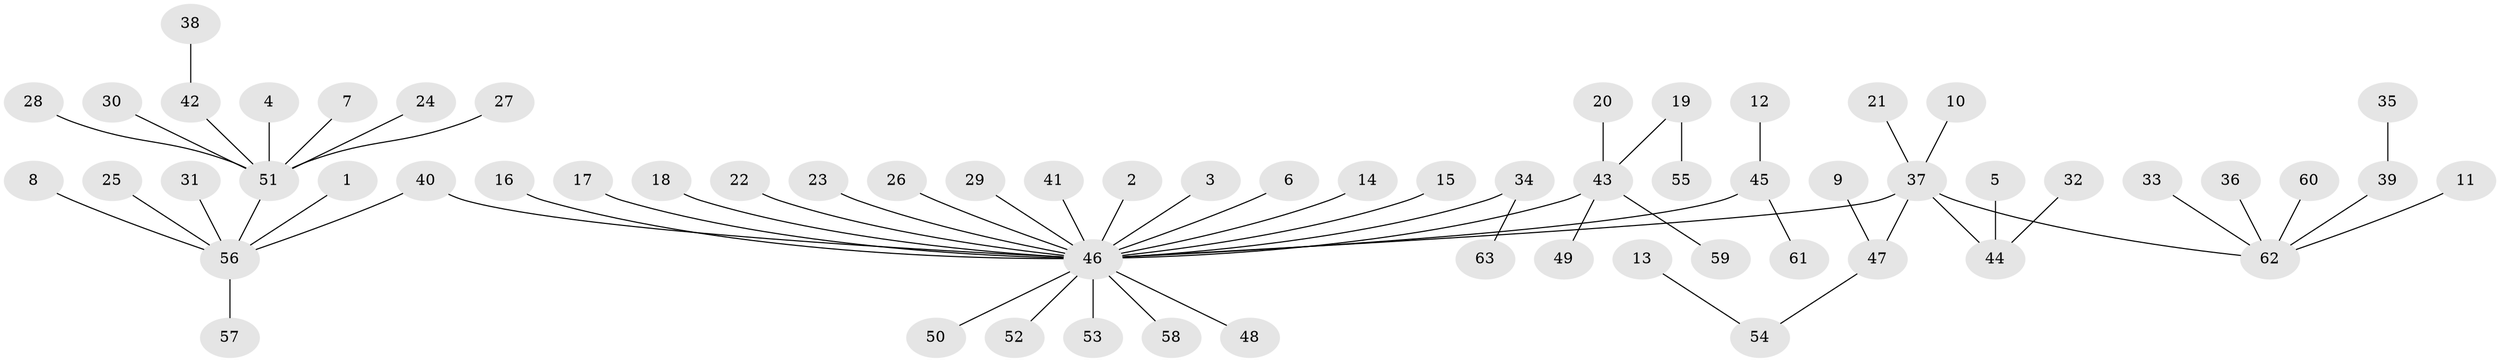 // original degree distribution, {9: 0.032, 4: 0.056, 1: 0.696, 26: 0.008, 3: 0.056, 5: 0.008, 7: 0.008, 6: 0.008, 2: 0.128}
// Generated by graph-tools (version 1.1) at 2025/49/03/09/25 03:49:51]
// undirected, 63 vertices, 62 edges
graph export_dot {
graph [start="1"]
  node [color=gray90,style=filled];
  1;
  2;
  3;
  4;
  5;
  6;
  7;
  8;
  9;
  10;
  11;
  12;
  13;
  14;
  15;
  16;
  17;
  18;
  19;
  20;
  21;
  22;
  23;
  24;
  25;
  26;
  27;
  28;
  29;
  30;
  31;
  32;
  33;
  34;
  35;
  36;
  37;
  38;
  39;
  40;
  41;
  42;
  43;
  44;
  45;
  46;
  47;
  48;
  49;
  50;
  51;
  52;
  53;
  54;
  55;
  56;
  57;
  58;
  59;
  60;
  61;
  62;
  63;
  1 -- 56 [weight=1.0];
  2 -- 46 [weight=1.0];
  3 -- 46 [weight=1.0];
  4 -- 51 [weight=1.0];
  5 -- 44 [weight=1.0];
  6 -- 46 [weight=1.0];
  7 -- 51 [weight=1.0];
  8 -- 56 [weight=1.0];
  9 -- 47 [weight=1.0];
  10 -- 37 [weight=1.0];
  11 -- 62 [weight=1.0];
  12 -- 45 [weight=1.0];
  13 -- 54 [weight=1.0];
  14 -- 46 [weight=1.0];
  15 -- 46 [weight=1.0];
  16 -- 46 [weight=1.0];
  17 -- 46 [weight=1.0];
  18 -- 46 [weight=1.0];
  19 -- 43 [weight=1.0];
  19 -- 55 [weight=1.0];
  20 -- 43 [weight=1.0];
  21 -- 37 [weight=1.0];
  22 -- 46 [weight=1.0];
  23 -- 46 [weight=1.0];
  24 -- 51 [weight=1.0];
  25 -- 56 [weight=1.0];
  26 -- 46 [weight=1.0];
  27 -- 51 [weight=1.0];
  28 -- 51 [weight=1.0];
  29 -- 46 [weight=1.0];
  30 -- 51 [weight=1.0];
  31 -- 56 [weight=1.0];
  32 -- 44 [weight=1.0];
  33 -- 62 [weight=1.0];
  34 -- 46 [weight=1.0];
  34 -- 63 [weight=1.0];
  35 -- 39 [weight=1.0];
  36 -- 62 [weight=1.0];
  37 -- 44 [weight=1.0];
  37 -- 46 [weight=1.0];
  37 -- 47 [weight=1.0];
  37 -- 62 [weight=1.0];
  38 -- 42 [weight=1.0];
  39 -- 62 [weight=1.0];
  40 -- 46 [weight=1.0];
  40 -- 56 [weight=1.0];
  41 -- 46 [weight=1.0];
  42 -- 51 [weight=1.0];
  43 -- 46 [weight=1.0];
  43 -- 49 [weight=1.0];
  43 -- 59 [weight=1.0];
  45 -- 46 [weight=1.0];
  45 -- 61 [weight=1.0];
  46 -- 48 [weight=1.0];
  46 -- 50 [weight=1.0];
  46 -- 52 [weight=1.0];
  46 -- 53 [weight=1.0];
  46 -- 58 [weight=1.0];
  47 -- 54 [weight=1.0];
  51 -- 56 [weight=1.0];
  56 -- 57 [weight=1.0];
  60 -- 62 [weight=1.0];
}
